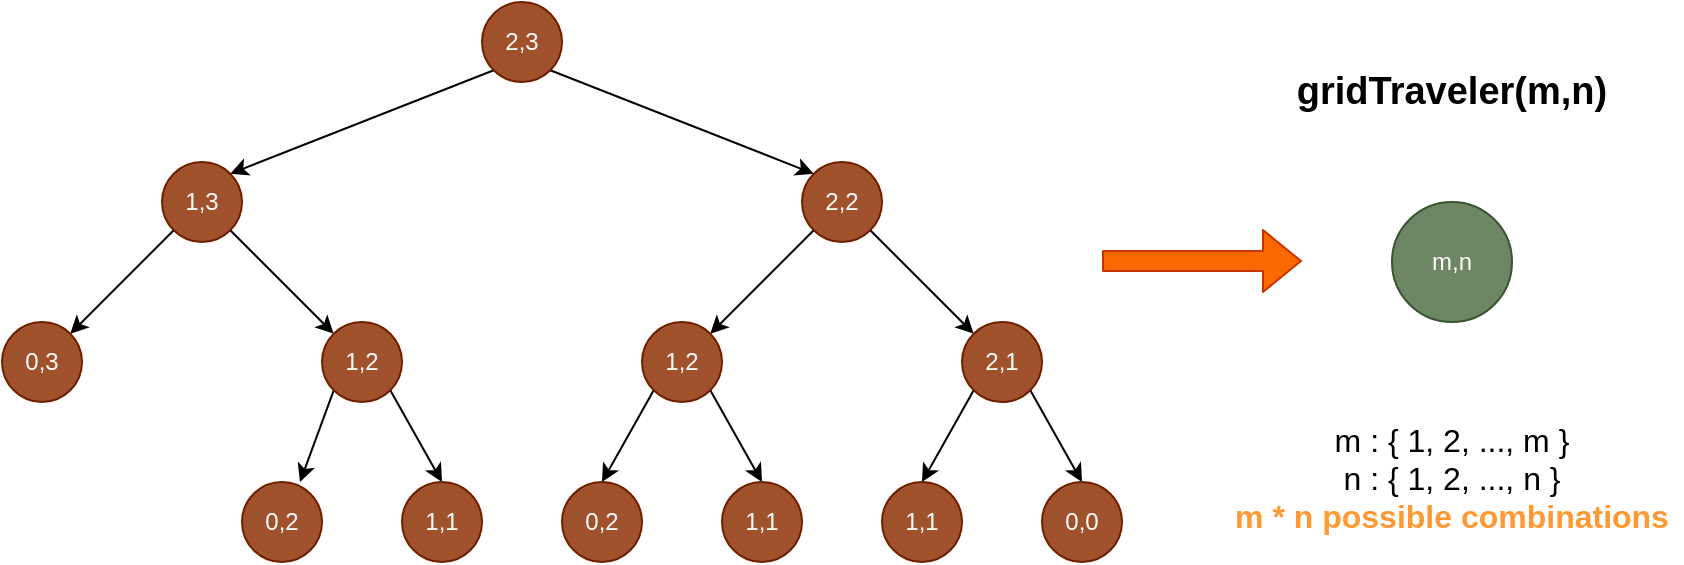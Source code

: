 <mxfile>
    <diagram id="l272HLcTk70JHE9cgWLg" name="Grid Traveller">
        <mxGraphModel dx="1152" dy="783" grid="1" gridSize="10" guides="1" tooltips="1" connect="1" arrows="1" fold="1" page="1" pageScale="1" pageWidth="850" pageHeight="1100" math="0" shadow="0">
            <root>
                <mxCell id="YErnQJn7w7ZOjYczLOwH-0"/>
                <mxCell id="YErnQJn7w7ZOjYczLOwH-1" parent="YErnQJn7w7ZOjYczLOwH-0"/>
                <mxCell id="YErnQJn7w7ZOjYczLOwH-23" style="edgeStyle=none;html=1;exitX=0;exitY=1;exitDx=0;exitDy=0;entryX=1;entryY=0;entryDx=0;entryDy=0;" edge="1" parent="YErnQJn7w7ZOjYczLOwH-1" source="YErnQJn7w7ZOjYczLOwH-16" target="YErnQJn7w7ZOjYczLOwH-17">
                    <mxGeometry relative="1" as="geometry"/>
                </mxCell>
                <mxCell id="YErnQJn7w7ZOjYczLOwH-24" style="edgeStyle=none;html=1;exitX=1;exitY=1;exitDx=0;exitDy=0;entryX=0;entryY=0;entryDx=0;entryDy=0;" edge="1" parent="YErnQJn7w7ZOjYczLOwH-1" source="YErnQJn7w7ZOjYczLOwH-16" target="YErnQJn7w7ZOjYczLOwH-18">
                    <mxGeometry relative="1" as="geometry"/>
                </mxCell>
                <mxCell id="YErnQJn7w7ZOjYczLOwH-16" value="2,3" style="ellipse;whiteSpace=wrap;html=1;aspect=fixed;fillColor=#a0522d;strokeColor=#6D1F00;fontColor=#ffffff;" vertex="1" parent="YErnQJn7w7ZOjYczLOwH-1">
                    <mxGeometry x="240" width="40" height="40" as="geometry"/>
                </mxCell>
                <mxCell id="YErnQJn7w7ZOjYczLOwH-27" style="edgeStyle=none;html=1;exitX=1;exitY=1;exitDx=0;exitDy=0;entryX=0;entryY=0;entryDx=0;entryDy=0;" edge="1" parent="YErnQJn7w7ZOjYczLOwH-1" source="YErnQJn7w7ZOjYczLOwH-17" target="YErnQJn7w7ZOjYczLOwH-21">
                    <mxGeometry relative="1" as="geometry"/>
                </mxCell>
                <mxCell id="YErnQJn7w7ZOjYczLOwH-28" style="edgeStyle=none;html=1;exitX=0;exitY=1;exitDx=0;exitDy=0;" edge="1" parent="YErnQJn7w7ZOjYczLOwH-1" source="YErnQJn7w7ZOjYczLOwH-17" target="YErnQJn7w7ZOjYczLOwH-22">
                    <mxGeometry relative="1" as="geometry"/>
                </mxCell>
                <mxCell id="YErnQJn7w7ZOjYczLOwH-17" value="1,3" style="ellipse;whiteSpace=wrap;html=1;aspect=fixed;fillColor=#a0522d;fontColor=#ffffff;strokeColor=#6D1F00;" vertex="1" parent="YErnQJn7w7ZOjYczLOwH-1">
                    <mxGeometry x="80" y="80" width="40" height="40" as="geometry"/>
                </mxCell>
                <mxCell id="YErnQJn7w7ZOjYczLOwH-25" style="edgeStyle=none;html=1;exitX=0;exitY=1;exitDx=0;exitDy=0;" edge="1" parent="YErnQJn7w7ZOjYczLOwH-1" source="YErnQJn7w7ZOjYczLOwH-18" target="YErnQJn7w7ZOjYczLOwH-19">
                    <mxGeometry relative="1" as="geometry"/>
                </mxCell>
                <mxCell id="YErnQJn7w7ZOjYczLOwH-26" style="edgeStyle=none;html=1;exitX=1;exitY=1;exitDx=0;exitDy=0;entryX=0;entryY=0;entryDx=0;entryDy=0;" edge="1" parent="YErnQJn7w7ZOjYczLOwH-1" source="YErnQJn7w7ZOjYczLOwH-18" target="YErnQJn7w7ZOjYczLOwH-20">
                    <mxGeometry relative="1" as="geometry"/>
                </mxCell>
                <mxCell id="YErnQJn7w7ZOjYczLOwH-18" value="2,2" style="ellipse;whiteSpace=wrap;html=1;aspect=fixed;fillColor=#a0522d;fontColor=#ffffff;strokeColor=#6D1F00;" vertex="1" parent="YErnQJn7w7ZOjYczLOwH-1">
                    <mxGeometry x="400" y="80" width="40" height="40" as="geometry"/>
                </mxCell>
                <mxCell id="YErnQJn7w7ZOjYczLOwH-37" style="edgeStyle=none;html=1;exitX=1;exitY=1;exitDx=0;exitDy=0;entryX=0.5;entryY=0;entryDx=0;entryDy=0;" edge="1" parent="YErnQJn7w7ZOjYczLOwH-1" source="YErnQJn7w7ZOjYczLOwH-19" target="YErnQJn7w7ZOjYczLOwH-32">
                    <mxGeometry relative="1" as="geometry"/>
                </mxCell>
                <mxCell id="YErnQJn7w7ZOjYczLOwH-38" style="edgeStyle=none;html=1;exitX=0;exitY=1;exitDx=0;exitDy=0;entryX=0.5;entryY=0;entryDx=0;entryDy=0;" edge="1" parent="YErnQJn7w7ZOjYczLOwH-1" source="YErnQJn7w7ZOjYczLOwH-19" target="YErnQJn7w7ZOjYczLOwH-31">
                    <mxGeometry relative="1" as="geometry"/>
                </mxCell>
                <mxCell id="YErnQJn7w7ZOjYczLOwH-19" value="1,2" style="ellipse;whiteSpace=wrap;html=1;aspect=fixed;fillColor=#a0522d;fontColor=#ffffff;strokeColor=#6D1F00;" vertex="1" parent="YErnQJn7w7ZOjYczLOwH-1">
                    <mxGeometry x="320" y="160" width="40" height="40" as="geometry"/>
                </mxCell>
                <mxCell id="YErnQJn7w7ZOjYczLOwH-35" style="edgeStyle=none;html=1;exitX=1;exitY=1;exitDx=0;exitDy=0;entryX=0.5;entryY=0;entryDx=0;entryDy=0;" edge="1" parent="YErnQJn7w7ZOjYczLOwH-1" source="YErnQJn7w7ZOjYczLOwH-20" target="YErnQJn7w7ZOjYczLOwH-34">
                    <mxGeometry relative="1" as="geometry"/>
                </mxCell>
                <mxCell id="YErnQJn7w7ZOjYczLOwH-36" style="edgeStyle=none;html=1;exitX=0;exitY=1;exitDx=0;exitDy=0;entryX=0.5;entryY=0;entryDx=0;entryDy=0;" edge="1" parent="YErnQJn7w7ZOjYczLOwH-1" source="YErnQJn7w7ZOjYczLOwH-20" target="YErnQJn7w7ZOjYczLOwH-33">
                    <mxGeometry relative="1" as="geometry"/>
                </mxCell>
                <mxCell id="YErnQJn7w7ZOjYczLOwH-20" value="2,1" style="ellipse;whiteSpace=wrap;html=1;aspect=fixed;fillColor=#a0522d;fontColor=#ffffff;strokeColor=#6D1F00;" vertex="1" parent="YErnQJn7w7ZOjYczLOwH-1">
                    <mxGeometry x="480" y="160" width="40" height="40" as="geometry"/>
                </mxCell>
                <mxCell id="YErnQJn7w7ZOjYczLOwH-39" style="edgeStyle=none;html=1;exitX=1;exitY=1;exitDx=0;exitDy=0;entryX=0.5;entryY=0;entryDx=0;entryDy=0;" edge="1" parent="YErnQJn7w7ZOjYczLOwH-1" source="YErnQJn7w7ZOjYczLOwH-21" target="YErnQJn7w7ZOjYczLOwH-30">
                    <mxGeometry relative="1" as="geometry"/>
                </mxCell>
                <mxCell id="YErnQJn7w7ZOjYczLOwH-40" style="edgeStyle=none;html=1;exitX=0;exitY=1;exitDx=0;exitDy=0;entryX=0.725;entryY=0;entryDx=0;entryDy=0;entryPerimeter=0;" edge="1" parent="YErnQJn7w7ZOjYczLOwH-1" source="YErnQJn7w7ZOjYczLOwH-21" target="YErnQJn7w7ZOjYczLOwH-29">
                    <mxGeometry relative="1" as="geometry"/>
                </mxCell>
                <mxCell id="YErnQJn7w7ZOjYczLOwH-21" value="1,2" style="ellipse;whiteSpace=wrap;html=1;aspect=fixed;fillColor=#a0522d;fontColor=#ffffff;strokeColor=#6D1F00;" vertex="1" parent="YErnQJn7w7ZOjYczLOwH-1">
                    <mxGeometry x="160" y="160" width="40" height="40" as="geometry"/>
                </mxCell>
                <mxCell id="YErnQJn7w7ZOjYczLOwH-22" value="0,3" style="ellipse;whiteSpace=wrap;html=1;aspect=fixed;fillColor=#a0522d;fontColor=#ffffff;strokeColor=#6D1F00;" vertex="1" parent="YErnQJn7w7ZOjYczLOwH-1">
                    <mxGeometry y="160" width="40" height="40" as="geometry"/>
                </mxCell>
                <mxCell id="YErnQJn7w7ZOjYczLOwH-29" value="0,2" style="ellipse;whiteSpace=wrap;html=1;aspect=fixed;fillColor=#a0522d;fontColor=#ffffff;strokeColor=#6D1F00;" vertex="1" parent="YErnQJn7w7ZOjYczLOwH-1">
                    <mxGeometry x="120" y="240" width="40" height="40" as="geometry"/>
                </mxCell>
                <mxCell id="YErnQJn7w7ZOjYczLOwH-30" value="1,1" style="ellipse;whiteSpace=wrap;html=1;aspect=fixed;fillColor=#a0522d;fontColor=#ffffff;strokeColor=#6D1F00;" vertex="1" parent="YErnQJn7w7ZOjYczLOwH-1">
                    <mxGeometry x="200" y="240" width="40" height="40" as="geometry"/>
                </mxCell>
                <mxCell id="YErnQJn7w7ZOjYczLOwH-31" value="0,2" style="ellipse;whiteSpace=wrap;html=1;aspect=fixed;fillColor=#a0522d;fontColor=#ffffff;strokeColor=#6D1F00;" vertex="1" parent="YErnQJn7w7ZOjYczLOwH-1">
                    <mxGeometry x="280" y="240" width="40" height="40" as="geometry"/>
                </mxCell>
                <mxCell id="YErnQJn7w7ZOjYczLOwH-32" value="1,1" style="ellipse;whiteSpace=wrap;html=1;aspect=fixed;fillColor=#a0522d;fontColor=#ffffff;strokeColor=#6D1F00;" vertex="1" parent="YErnQJn7w7ZOjYczLOwH-1">
                    <mxGeometry x="360" y="240" width="40" height="40" as="geometry"/>
                </mxCell>
                <mxCell id="YErnQJn7w7ZOjYczLOwH-33" value="1,1" style="ellipse;whiteSpace=wrap;html=1;aspect=fixed;fillColor=#a0522d;fontColor=#ffffff;strokeColor=#6D1F00;" vertex="1" parent="YErnQJn7w7ZOjYczLOwH-1">
                    <mxGeometry x="440" y="240" width="40" height="40" as="geometry"/>
                </mxCell>
                <mxCell id="YErnQJn7w7ZOjYczLOwH-34" value="0,0" style="ellipse;whiteSpace=wrap;html=1;aspect=fixed;fillColor=#a0522d;fontColor=#ffffff;strokeColor=#6D1F00;" vertex="1" parent="YErnQJn7w7ZOjYczLOwH-1">
                    <mxGeometry x="520" y="240" width="40" height="40" as="geometry"/>
                </mxCell>
                <mxCell id="YErnQJn7w7ZOjYczLOwH-41" value="&lt;font style=&quot;font-size: 19px&quot;&gt;&lt;b&gt;gridTraveler(m,n)&lt;/b&gt;&lt;/font&gt;" style="text;html=1;strokeColor=none;fillColor=none;align=center;verticalAlign=middle;whiteSpace=wrap;rounded=0;fontSize=16;" vertex="1" parent="YErnQJn7w7ZOjYczLOwH-1">
                    <mxGeometry x="640" y="30" width="170" height="30" as="geometry"/>
                </mxCell>
                <mxCell id="YErnQJn7w7ZOjYczLOwH-43" value="m,n" style="ellipse;whiteSpace=wrap;html=1;aspect=fixed;fillColor=#6d8764;strokeColor=#3A5431;fontColor=#ffffff;" vertex="1" parent="YErnQJn7w7ZOjYczLOwH-1">
                    <mxGeometry x="695" y="100" width="60" height="60" as="geometry"/>
                </mxCell>
                <mxCell id="YErnQJn7w7ZOjYczLOwH-44" value="m : { 1, 2, ..., m }&lt;br&gt;n : { 1, 2, ..., n }&lt;br&gt;&lt;b&gt;&lt;font color=&quot;#ff9933&quot;&gt;m * n possible combinations&lt;/font&gt;&lt;/b&gt;" style="text;html=1;strokeColor=none;fillColor=none;align=center;verticalAlign=middle;whiteSpace=wrap;rounded=0;fontSize=16;" vertex="1" parent="YErnQJn7w7ZOjYczLOwH-1">
                    <mxGeometry x="610" y="200" width="230" height="75" as="geometry"/>
                </mxCell>
                <mxCell id="81gGb_QQPq779r8EL9U6-0" value="" style="shape=flexArrow;endArrow=classic;html=1;fillColor=#fa6800;strokeColor=#C73500;" edge="1" parent="YErnQJn7w7ZOjYczLOwH-1">
                    <mxGeometry width="50" height="50" relative="1" as="geometry">
                        <mxPoint x="550" y="129.5" as="sourcePoint"/>
                        <mxPoint x="650" y="129.5" as="targetPoint"/>
                    </mxGeometry>
                </mxCell>
            </root>
        </mxGraphModel>
    </diagram>
    <diagram id="5BGW6Rc_hAV8zGi85tKK" name="Fibonacci">
        <mxGraphModel dx="1374" dy="783" grid="1" gridSize="10" guides="1" tooltips="1" connect="1" arrows="1" fold="1" page="1" pageScale="1" pageWidth="850" pageHeight="1100" math="0" shadow="0">
            <root>
                <mxCell id="0"/>
                <mxCell id="1" parent="0"/>
                <mxCell id="20" style="edgeStyle=none;html=1;exitX=0;exitY=1;exitDx=0;exitDy=0;entryX=1;entryY=0;entryDx=0;entryDy=0;" parent="1" source="2" target="3" edge="1">
                    <mxGeometry relative="1" as="geometry"/>
                </mxCell>
                <mxCell id="21" style="edgeStyle=none;html=1;exitX=1;exitY=1;exitDx=0;exitDy=0;entryX=0;entryY=0;entryDx=0;entryDy=0;" parent="1" source="2" target="4" edge="1">
                    <mxGeometry relative="1" as="geometry"/>
                </mxCell>
                <mxCell id="2" value="6" style="ellipse;whiteSpace=wrap;html=1;aspect=fixed;fillColor=#1ba1e2;fontColor=#ffffff;strokeColor=#006EAF;" parent="1" vertex="1">
                    <mxGeometry x="240" width="40" height="40" as="geometry"/>
                </mxCell>
                <mxCell id="31" style="edgeStyle=none;html=1;exitX=0;exitY=1;exitDx=0;exitDy=0;entryX=1;entryY=0;entryDx=0;entryDy=0;" parent="1" source="3" target="9" edge="1">
                    <mxGeometry relative="1" as="geometry"/>
                </mxCell>
                <mxCell id="32" style="edgeStyle=none;html=1;exitX=1;exitY=1;exitDx=0;exitDy=0;entryX=0;entryY=0;entryDx=0;entryDy=0;" parent="1" source="3" target="8" edge="1">
                    <mxGeometry relative="1" as="geometry"/>
                </mxCell>
                <mxCell id="3" value="4" style="ellipse;whiteSpace=wrap;html=1;aspect=fixed;fillColor=#1ba1e2;fontColor=#ffffff;strokeColor=#006EAF;" parent="1" vertex="1">
                    <mxGeometry x="80" y="80" width="40" height="40" as="geometry"/>
                </mxCell>
                <mxCell id="22" style="edgeStyle=none;html=1;exitX=0;exitY=1;exitDx=0;exitDy=0;entryX=1;entryY=0;entryDx=0;entryDy=0;" parent="1" source="4" target="5" edge="1">
                    <mxGeometry relative="1" as="geometry"/>
                </mxCell>
                <mxCell id="23" style="edgeStyle=none;html=1;exitX=1;exitY=1;exitDx=0;exitDy=0;entryX=0;entryY=0;entryDx=0;entryDy=0;" parent="1" source="4" target="7" edge="1">
                    <mxGeometry relative="1" as="geometry"/>
                </mxCell>
                <mxCell id="4" value="5" style="ellipse;whiteSpace=wrap;html=1;aspect=fixed;fillColor=#1ba1e2;fontColor=#ffffff;strokeColor=#006EAF;" parent="1" vertex="1">
                    <mxGeometry x="400" y="80" width="40" height="40" as="geometry"/>
                </mxCell>
                <mxCell id="24" style="edgeStyle=none;html=1;exitX=0;exitY=1;exitDx=0;exitDy=0;entryX=0.5;entryY=0;entryDx=0;entryDy=0;" parent="1" source="5" target="14" edge="1">
                    <mxGeometry relative="1" as="geometry"/>
                </mxCell>
                <mxCell id="25" style="edgeStyle=none;html=1;exitX=1;exitY=1;exitDx=0;exitDy=0;entryX=0.5;entryY=0;entryDx=0;entryDy=0;" parent="1" source="5" target="15" edge="1">
                    <mxGeometry relative="1" as="geometry"/>
                </mxCell>
                <mxCell id="5" value="3" style="ellipse;whiteSpace=wrap;html=1;aspect=fixed;fillColor=#1ba1e2;fontColor=#ffffff;strokeColor=#006EAF;" parent="1" vertex="1">
                    <mxGeometry x="320" y="160" width="40" height="40" as="geometry"/>
                </mxCell>
                <mxCell id="27" style="edgeStyle=none;html=1;exitX=0;exitY=1;exitDx=0;exitDy=0;entryX=0.5;entryY=0;entryDx=0;entryDy=0;" parent="1" source="7" target="16" edge="1">
                    <mxGeometry relative="1" as="geometry"/>
                </mxCell>
                <mxCell id="28" style="edgeStyle=none;html=1;exitX=1;exitY=1;exitDx=0;exitDy=0;entryX=0.5;entryY=0;entryDx=0;entryDy=0;" parent="1" source="7" target="17" edge="1">
                    <mxGeometry relative="1" as="geometry"/>
                </mxCell>
                <mxCell id="7" value="4" style="ellipse;whiteSpace=wrap;html=1;aspect=fixed;fillColor=#1ba1e2;fontColor=#ffffff;strokeColor=#006EAF;" parent="1" vertex="1">
                    <mxGeometry x="480" y="160" width="40" height="40" as="geometry"/>
                </mxCell>
                <mxCell id="33" style="edgeStyle=none;html=1;exitX=0;exitY=1;exitDx=0;exitDy=0;entryX=0.675;entryY=-0.075;entryDx=0;entryDy=0;entryPerimeter=0;" parent="1" source="8" target="12" edge="1">
                    <mxGeometry relative="1" as="geometry"/>
                </mxCell>
                <mxCell id="34" style="edgeStyle=none;html=1;exitX=1;exitY=1;exitDx=0;exitDy=0;entryX=0.5;entryY=0;entryDx=0;entryDy=0;" parent="1" source="8" target="13" edge="1">
                    <mxGeometry relative="1" as="geometry"/>
                </mxCell>
                <mxCell id="8" value="3" style="ellipse;whiteSpace=wrap;html=1;aspect=fixed;fillColor=#1ba1e2;fontColor=#ffffff;strokeColor=#006EAF;" parent="1" vertex="1">
                    <mxGeometry x="160" y="160" width="40" height="40" as="geometry"/>
                </mxCell>
                <mxCell id="9" value="2" style="ellipse;whiteSpace=wrap;html=1;aspect=fixed;fillColor=#1ba1e2;fontColor=#ffffff;strokeColor=#006EAF;" parent="1" vertex="1">
                    <mxGeometry y="160" width="40" height="40" as="geometry"/>
                </mxCell>
                <mxCell id="12" value="1" style="ellipse;whiteSpace=wrap;html=1;aspect=fixed;fillColor=#1ba1e2;fontColor=#ffffff;strokeColor=#006EAF;" parent="1" vertex="1">
                    <mxGeometry x="120" y="240" width="40" height="40" as="geometry"/>
                </mxCell>
                <mxCell id="13" value="2" style="ellipse;whiteSpace=wrap;html=1;aspect=fixed;fillColor=#1ba1e2;fontColor=#ffffff;strokeColor=#006EAF;" parent="1" vertex="1">
                    <mxGeometry x="200" y="240" width="40" height="40" as="geometry"/>
                </mxCell>
                <mxCell id="14" value="1" style="ellipse;whiteSpace=wrap;html=1;aspect=fixed;fillColor=#1ba1e2;fontColor=#ffffff;strokeColor=#006EAF;" parent="1" vertex="1">
                    <mxGeometry x="280" y="240" width="40" height="40" as="geometry"/>
                </mxCell>
                <mxCell id="15" value="2" style="ellipse;whiteSpace=wrap;html=1;aspect=fixed;fillColor=#1ba1e2;fontColor=#ffffff;strokeColor=#006EAF;" parent="1" vertex="1">
                    <mxGeometry x="360" y="240" width="40" height="40" as="geometry"/>
                </mxCell>
                <mxCell id="16" value="2" style="ellipse;whiteSpace=wrap;html=1;aspect=fixed;fillColor=#1ba1e2;fontColor=#ffffff;strokeColor=#006EAF;" parent="1" vertex="1">
                    <mxGeometry x="440" y="240" width="40" height="40" as="geometry"/>
                </mxCell>
                <mxCell id="29" style="edgeStyle=none;html=1;exitX=0;exitY=1;exitDx=0;exitDy=0;entryX=0.5;entryY=0;entryDx=0;entryDy=0;" parent="1" source="17" target="18" edge="1">
                    <mxGeometry relative="1" as="geometry"/>
                </mxCell>
                <mxCell id="30" style="edgeStyle=none;html=1;exitX=1;exitY=1;exitDx=0;exitDy=0;entryX=0.5;entryY=0;entryDx=0;entryDy=0;" parent="1" source="17" target="19" edge="1">
                    <mxGeometry relative="1" as="geometry"/>
                </mxCell>
                <mxCell id="17" value="3" style="ellipse;whiteSpace=wrap;html=1;aspect=fixed;fillColor=#1ba1e2;fontColor=#ffffff;strokeColor=#006EAF;" parent="1" vertex="1">
                    <mxGeometry x="520" y="240" width="40" height="40" as="geometry"/>
                </mxCell>
                <mxCell id="18" value="1" style="ellipse;whiteSpace=wrap;html=1;aspect=fixed;fillColor=#1ba1e2;fontColor=#ffffff;strokeColor=#006EAF;" parent="1" vertex="1">
                    <mxGeometry x="480" y="320" width="40" height="40" as="geometry"/>
                </mxCell>
                <mxCell id="19" value="2" style="ellipse;whiteSpace=wrap;html=1;aspect=fixed;fillColor=#1ba1e2;fontColor=#ffffff;strokeColor=#006EAF;" parent="1" vertex="1">
                    <mxGeometry x="560" y="320" width="40" height="40" as="geometry"/>
                </mxCell>
                <mxCell id="93" value="2" style="ellipse;whiteSpace=wrap;html=1;aspect=fixed;fillColor=#60a917;fontColor=#ffffff;strokeColor=#2D7600;" parent="1" vertex="1">
                    <mxGeometry x="630" y="320" width="40" height="40" as="geometry"/>
                </mxCell>
                <mxCell id="94" value="1" style="ellipse;whiteSpace=wrap;html=1;aspect=fixed;fillColor=#60a917;fontColor=#ffffff;strokeColor=#2D7600;" parent="1" vertex="1">
                    <mxGeometry x="700" y="320" width="40" height="40" as="geometry"/>
                </mxCell>
                <mxCell id="112" style="edgeStyle=none;html=1;exitX=0;exitY=1;exitDx=0;exitDy=0;entryX=0.5;entryY=0;entryDx=0;entryDy=0;" parent="1" source="95" target="93" edge="1">
                    <mxGeometry relative="1" as="geometry"/>
                </mxCell>
                <mxCell id="113" style="edgeStyle=none;html=1;exitX=1;exitY=1;exitDx=0;exitDy=0;entryX=0.5;entryY=0;entryDx=0;entryDy=0;" parent="1" source="95" target="94" edge="1">
                    <mxGeometry relative="1" as="geometry"/>
                </mxCell>
                <mxCell id="95" value="3" style="ellipse;whiteSpace=wrap;html=1;aspect=fixed;fillColor=#60a917;fontColor=#ffffff;strokeColor=#2D7600;" parent="1" vertex="1">
                    <mxGeometry x="660" y="240" width="40" height="40" as="geometry"/>
                </mxCell>
                <mxCell id="103" value="2" style="ellipse;whiteSpace=wrap;html=1;aspect=fixed;fillColor=#60a917;fontColor=#ffffff;strokeColor=#2D7600;" parent="1" vertex="1">
                    <mxGeometry x="730" y="240" width="40" height="40" as="geometry"/>
                </mxCell>
                <mxCell id="111" style="edgeStyle=none;html=1;exitX=0;exitY=1;exitDx=0;exitDy=0;entryX=0.725;entryY=-0.05;entryDx=0;entryDy=0;entryPerimeter=0;" parent="1" source="104" target="95" edge="1">
                    <mxGeometry relative="1" as="geometry"/>
                </mxCell>
                <mxCell id="114" style="edgeStyle=none;html=1;exitX=1;exitY=1;exitDx=0;exitDy=0;entryX=0.5;entryY=0;entryDx=0;entryDy=0;" parent="1" source="104" target="103" edge="1">
                    <mxGeometry relative="1" as="geometry"/>
                </mxCell>
                <mxCell id="104" value="4" style="ellipse;whiteSpace=wrap;html=1;aspect=fixed;fillColor=#60a917;fontColor=#ffffff;strokeColor=#2D7600;" parent="1" vertex="1">
                    <mxGeometry x="700" y="160" width="40" height="40" as="geometry"/>
                </mxCell>
                <mxCell id="105" value="3" style="ellipse;whiteSpace=wrap;html=1;aspect=fixed;fillColor=#60a917;fontColor=#ffffff;strokeColor=#2D7600;" parent="1" vertex="1">
                    <mxGeometry x="770" y="160" width="40" height="40" as="geometry"/>
                </mxCell>
                <mxCell id="110" style="edgeStyle=none;html=1;exitX=0;exitY=1;exitDx=0;exitDy=0;entryX=0.725;entryY=-0.025;entryDx=0;entryDy=0;entryPerimeter=0;" parent="1" source="106" target="104" edge="1">
                    <mxGeometry relative="1" as="geometry"/>
                </mxCell>
                <mxCell id="115" style="edgeStyle=none;html=1;exitX=1;exitY=1;exitDx=0;exitDy=0;entryX=0.5;entryY=0;entryDx=0;entryDy=0;" parent="1" source="106" target="105" edge="1">
                    <mxGeometry relative="1" as="geometry"/>
                </mxCell>
                <mxCell id="106" value="5" style="ellipse;whiteSpace=wrap;html=1;aspect=fixed;fillColor=#60a917;fontColor=#ffffff;strokeColor=#2D7600;" parent="1" vertex="1">
                    <mxGeometry x="740" y="80" width="40" height="40" as="geometry"/>
                </mxCell>
                <mxCell id="107" value="4" style="ellipse;whiteSpace=wrap;html=1;aspect=fixed;fillColor=#60a917;fontColor=#ffffff;strokeColor=#2D7600;" parent="1" vertex="1">
                    <mxGeometry x="810" y="80" width="40" height="40" as="geometry"/>
                </mxCell>
                <mxCell id="109" style="edgeStyle=none;html=1;exitX=0;exitY=1;exitDx=0;exitDy=0;entryX=0.5;entryY=0;entryDx=0;entryDy=0;" parent="1" source="108" target="106" edge="1">
                    <mxGeometry relative="1" as="geometry"/>
                </mxCell>
                <mxCell id="116" style="edgeStyle=none;html=1;exitX=1;exitY=1;exitDx=0;exitDy=0;entryX=0.5;entryY=0;entryDx=0;entryDy=0;" parent="1" source="108" target="107" edge="1">
                    <mxGeometry relative="1" as="geometry"/>
                </mxCell>
                <mxCell id="108" value="6" style="ellipse;whiteSpace=wrap;html=1;aspect=fixed;fillColor=#60a917;fontColor=#ffffff;strokeColor=#2D7600;" parent="1" vertex="1">
                    <mxGeometry x="780" width="40" height="40" as="geometry"/>
                </mxCell>
                <mxCell id="117" value="" style="shape=flexArrow;endArrow=classic;html=1;fillColor=#fa6800;strokeColor=#C73500;" parent="1" edge="1">
                    <mxGeometry width="50" height="50" relative="1" as="geometry">
                        <mxPoint x="560" y="179.5" as="sourcePoint"/>
                        <mxPoint x="660" y="179.5" as="targetPoint"/>
                    </mxGeometry>
                </mxCell>
            </root>
        </mxGraphModel>
    </diagram>
</mxfile>